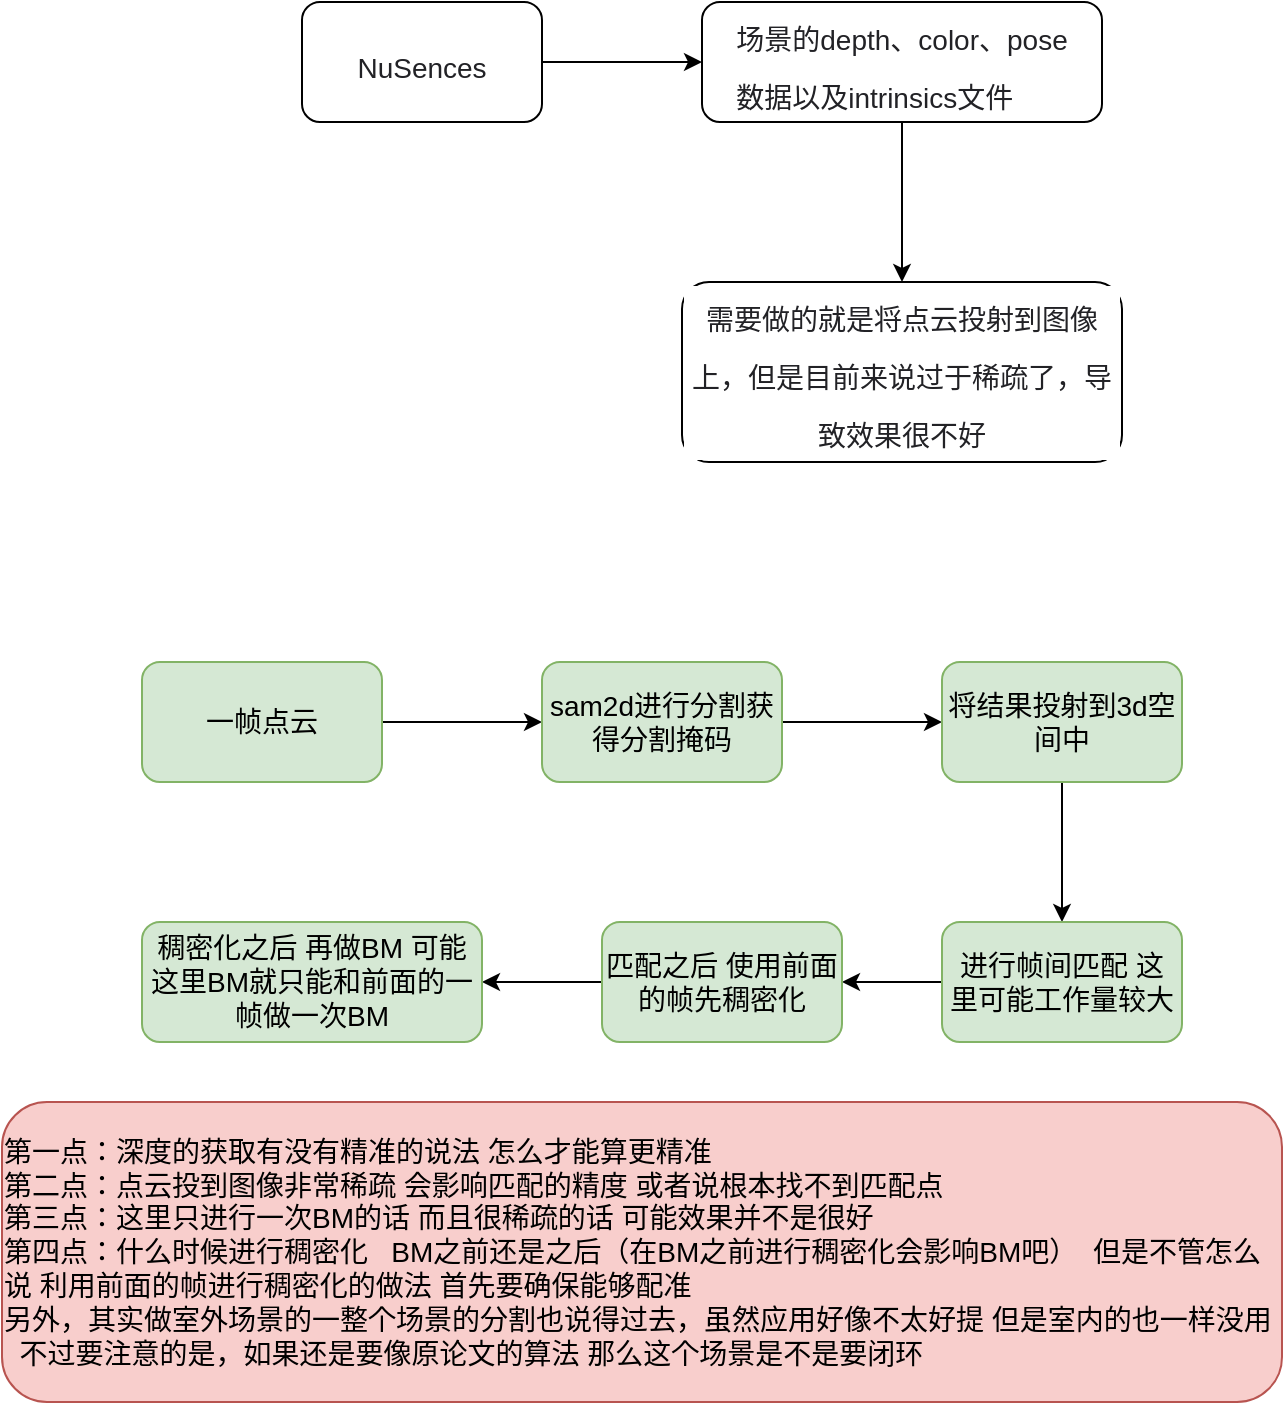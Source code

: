 <mxfile version="26.0.6">
  <diagram name="第 1 页" id="JpGko-9SbhUysqxyV4yx">
    <mxGraphModel dx="780" dy="458" grid="1" gridSize="10" guides="1" tooltips="1" connect="1" arrows="1" fold="1" page="1" pageScale="1" pageWidth="827" pageHeight="1169" math="0" shadow="0">
      <root>
        <mxCell id="0" />
        <mxCell id="1" parent="0" />
        <mxCell id="xcD9lzwnILZLRyMxWDQG-4" value="" style="edgeStyle=orthogonalEdgeStyle;rounded=0;orthogonalLoop=1;jettySize=auto;html=1;" parent="1" source="xcD9lzwnILZLRyMxWDQG-2" target="xcD9lzwnILZLRyMxWDQG-3" edge="1">
          <mxGeometry relative="1" as="geometry" />
        </mxCell>
        <mxCell id="xcD9lzwnILZLRyMxWDQG-2" value="&lt;h1 style=&quot;box-sizing: border-box; outline: 0px; margin: 0px; padding: 0px; overflow-wrap: break-word; color: rgb(34, 34, 38); word-break: break-all; font-variant-ligatures: common-ligatures; text-align: start; background-color: rgb(255, 255, 255);&quot; id=&quot;articleContentId&quot; class=&quot;title-article&quot;&gt;&lt;font face=&quot;Helvetica&quot; style=&quot;font-size: 14px; font-weight: normal;&quot;&gt;NuSences&lt;/font&gt;&lt;/h1&gt;" style="rounded=1;whiteSpace=wrap;html=1;" parent="1" vertex="1">
          <mxGeometry x="250" y="180" width="120" height="60" as="geometry" />
        </mxCell>
        <mxCell id="xcD9lzwnILZLRyMxWDQG-7" value="" style="edgeStyle=orthogonalEdgeStyle;rounded=0;orthogonalLoop=1;jettySize=auto;html=1;" parent="1" source="xcD9lzwnILZLRyMxWDQG-3" target="xcD9lzwnILZLRyMxWDQG-6" edge="1">
          <mxGeometry relative="1" as="geometry" />
        </mxCell>
        <mxCell id="xcD9lzwnILZLRyMxWDQG-3" value="&lt;h1 style=&quot;box-sizing: border-box; outline: 0px; margin: 0px; padding: 0px; overflow-wrap: break-word; word-break: break-all; text-align: start; background-color: rgb(255, 255, 255); color: rgb(34, 34, 38);&quot; id=&quot;articleContentId&quot; class=&quot;title-article&quot;&gt;&lt;font style=&quot;font-weight: normal;&quot; face=&quot;Helvetica&quot;&gt;&lt;span style=&quot;color: light-dark(rgb(34, 34, 38), rgb(207, 207, 211)); font-variant-ligatures: common-ligatures; font-size: 14px;&quot;&gt;场景的depth、color、pose&lt;/span&gt;&lt;/font&gt;&lt;/h1&gt;&lt;h1 style=&quot;box-sizing: border-box; outline: 0px; margin: 0px; padding: 0px; overflow-wrap: break-word; word-break: break-all; text-align: start; background-color: rgb(255, 255, 255); color: rgb(34, 34, 38);&quot; id=&quot;articleContentId&quot; class=&quot;title-article&quot;&gt;&lt;font style=&quot;font-weight: normal;&quot; face=&quot;Helvetica&quot;&gt;&lt;span style=&quot;color: light-dark(rgb(34, 34, 38), rgb(207, 207, 211)); font-variant-ligatures: common-ligatures; font-size: 14px;&quot;&gt;数据以及&lt;/span&gt;&lt;span style=&quot;background-color: transparent; text-align: center; font-size: 14px; font-variant-ligatures: common-ligatures;&quot;&gt;&lt;font color=&quot;#222226&quot;&gt;intrinsics文件&lt;/font&gt;&lt;/span&gt;&lt;/font&gt;&lt;/h1&gt;" style="rounded=1;whiteSpace=wrap;html=1;" parent="1" vertex="1">
          <mxGeometry x="450" y="180" width="200" height="60" as="geometry" />
        </mxCell>
        <mxCell id="xcD9lzwnILZLRyMxWDQG-6" value="&lt;h1 style=&quot;box-sizing: border-box; outline: 0px; margin: 0px; padding: 0px; overflow-wrap: break-word; word-break: break-all; background-color: rgb(255, 255, 255); color: rgb(34, 34, 38);&quot; id=&quot;articleContentId&quot; class=&quot;title-article&quot;&gt;&lt;span style=&quot;font-size: 14px; font-variant-ligatures: common-ligatures; font-weight: 400;&quot;&gt;需要做的就是将点云投射到&lt;/span&gt;&lt;span style=&quot;font-size: 14px; font-variant-ligatures: common-ligatures; font-weight: 400; background-color: light-dark(rgb(255, 255, 255), rgb(18, 18, 18)); color: light-dark(rgb(34, 34, 38), rgb(207, 207, 211));&quot;&gt;图像上，但是目前来说过于稀疏了，导致效果很不好&lt;/span&gt;&lt;/h1&gt;" style="rounded=1;whiteSpace=wrap;html=1;align=center;" parent="1" vertex="1">
          <mxGeometry x="440" y="320" width="220" height="90" as="geometry" />
        </mxCell>
        <mxCell id="xcD9lzwnILZLRyMxWDQG-10" value="" style="edgeStyle=orthogonalEdgeStyle;rounded=0;orthogonalLoop=1;jettySize=auto;html=1;" parent="1" source="xcD9lzwnILZLRyMxWDQG-8" target="xcD9lzwnILZLRyMxWDQG-9" edge="1">
          <mxGeometry relative="1" as="geometry" />
        </mxCell>
        <mxCell id="xcD9lzwnILZLRyMxWDQG-8" value="&lt;span style=&quot;font-size: 14px;&quot;&gt;一帧点云&lt;/span&gt;" style="rounded=1;whiteSpace=wrap;html=1;fillColor=#d5e8d4;strokeColor=#82b366;" parent="1" vertex="1">
          <mxGeometry x="170" y="510" width="120" height="60" as="geometry" />
        </mxCell>
        <mxCell id="xcD9lzwnILZLRyMxWDQG-16" value="" style="edgeStyle=orthogonalEdgeStyle;rounded=0;orthogonalLoop=1;jettySize=auto;html=1;" parent="1" source="xcD9lzwnILZLRyMxWDQG-9" target="xcD9lzwnILZLRyMxWDQG-15" edge="1">
          <mxGeometry relative="1" as="geometry" />
        </mxCell>
        <mxCell id="xcD9lzwnILZLRyMxWDQG-9" value="&lt;span style=&quot;font-size: 14px;&quot;&gt;sam2d进行分割获得分割掩码&lt;/span&gt;" style="rounded=1;whiteSpace=wrap;html=1;fillColor=#d5e8d4;strokeColor=#82b366;" parent="1" vertex="1">
          <mxGeometry x="370" y="510" width="120" height="60" as="geometry" />
        </mxCell>
        <mxCell id="xcD9lzwnILZLRyMxWDQG-18" value="" style="edgeStyle=orthogonalEdgeStyle;rounded=0;orthogonalLoop=1;jettySize=auto;html=1;" parent="1" source="xcD9lzwnILZLRyMxWDQG-15" target="xcD9lzwnILZLRyMxWDQG-17" edge="1">
          <mxGeometry relative="1" as="geometry" />
        </mxCell>
        <mxCell id="xcD9lzwnILZLRyMxWDQG-15" value="&lt;span style=&quot;font-size: 14px;&quot;&gt;将结果投射到3d空间中&lt;/span&gt;" style="rounded=1;whiteSpace=wrap;html=1;fillColor=#d5e8d4;strokeColor=#82b366;" parent="1" vertex="1">
          <mxGeometry x="570" y="510" width="120" height="60" as="geometry" />
        </mxCell>
        <mxCell id="xcD9lzwnILZLRyMxWDQG-20" value="" style="edgeStyle=orthogonalEdgeStyle;rounded=0;orthogonalLoop=1;jettySize=auto;html=1;" parent="1" source="xcD9lzwnILZLRyMxWDQG-17" target="xcD9lzwnILZLRyMxWDQG-19" edge="1">
          <mxGeometry relative="1" as="geometry" />
        </mxCell>
        <mxCell id="xcD9lzwnILZLRyMxWDQG-17" value="&lt;span style=&quot;font-size: 14px;&quot;&gt;进行帧间匹配&amp;nbsp;&lt;/span&gt;&lt;span style=&quot;font-size: 14px; background-color: transparent; color: light-dark(rgb(0, 0, 0), rgb(255, 255, 255));&quot;&gt;这&lt;/span&gt;&lt;div&gt;&lt;span style=&quot;font-size: 14px;&quot;&gt;里可能工作量较大&lt;/span&gt;&lt;/div&gt;" style="rounded=1;whiteSpace=wrap;html=1;fillColor=#d5e8d4;strokeColor=#82b366;" parent="1" vertex="1">
          <mxGeometry x="570" y="640" width="120" height="60" as="geometry" />
        </mxCell>
        <mxCell id="xcD9lzwnILZLRyMxWDQG-22" value="" style="edgeStyle=orthogonalEdgeStyle;rounded=0;orthogonalLoop=1;jettySize=auto;html=1;" parent="1" source="xcD9lzwnILZLRyMxWDQG-19" target="xcD9lzwnILZLRyMxWDQG-21" edge="1">
          <mxGeometry relative="1" as="geometry" />
        </mxCell>
        <mxCell id="xcD9lzwnILZLRyMxWDQG-19" value="&lt;span style=&quot;font-size: 14px;&quot;&gt;匹配之后 使用前面的帧先稠密化&lt;/span&gt;" style="rounded=1;whiteSpace=wrap;html=1;fillColor=#d5e8d4;strokeColor=#82b366;" parent="1" vertex="1">
          <mxGeometry x="400" y="640" width="120" height="60" as="geometry" />
        </mxCell>
        <mxCell id="xcD9lzwnILZLRyMxWDQG-21" value="&lt;span style=&quot;font-size: 14px;&quot;&gt;稠密化之后&amp;nbsp;&lt;/span&gt;&lt;span style=&quot;font-size: 14px; background-color: transparent; color: light-dark(rgb(0, 0, 0), rgb(255, 255, 255));&quot;&gt;再做BM 可能这里BM就只能和前面的一帧做一次BM&lt;/span&gt;" style="rounded=1;whiteSpace=wrap;html=1;fillColor=#d5e8d4;strokeColor=#82b366;" parent="1" vertex="1">
          <mxGeometry x="170" y="640" width="170" height="60" as="geometry" />
        </mxCell>
        <mxCell id="xcD9lzwnILZLRyMxWDQG-25" value="&lt;div style=&quot;text-align: left;&quot;&gt;&lt;span style=&quot;font-size: 14px;&quot;&gt;第一点：深度的获取有没有精准的说法 怎么才能算更精准&lt;/span&gt;&lt;/div&gt;&lt;div style=&quot;text-align: left;&quot;&gt;&lt;span style=&quot;font-size: 14px;&quot;&gt;第二点：点云投到图像非常稀疏 会影响匹配的精度 或者说根本找不到匹配点&lt;/span&gt;&lt;/div&gt;&lt;div style=&quot;text-align: left;&quot;&gt;&lt;span style=&quot;font-size: 14px;&quot;&gt;第三点：这里只进行一次BM的话&amp;nbsp;&lt;/span&gt;&lt;span style=&quot;font-size: 14px; background-color: transparent; color: light-dark(rgb(0, 0, 0), rgb(255, 255, 255));&quot;&gt;而且很稀疏的话&amp;nbsp;&lt;/span&gt;&lt;span style=&quot;font-size: 14px; background-color: transparent; color: light-dark(rgb(0, 0, 0), rgb(255, 255, 255));&quot;&gt;可能效果并不是很好&lt;/span&gt;&lt;/div&gt;&lt;div style=&quot;text-align: left;&quot;&gt;&lt;span style=&quot;font-size: 14px; background-color: transparent; color: light-dark(rgb(0, 0, 0), rgb(255, 255, 255));&quot;&gt;第四点：什么时候进行稠密化&amp;nbsp; &amp;nbsp;BM之前还是之后（在BM之前进行稠密化会影响BM吧）&amp;nbsp; 但是不管怎么说 利用前面的帧进行稠密化的做法 首先要确保能够配准&lt;/span&gt;&lt;/div&gt;&lt;div style=&quot;text-align: left;&quot;&gt;&lt;span style=&quot;font-size: 14px;&quot;&gt;另外，其实做室外场景的一整个场景的分割也说得过去，虽然应用好像不太好提 但是室内的也一样没用&amp;nbsp; &amp;nbsp; 不过要注意的是，如果还是要像原论文的算法 那么这个场景是不是要闭环&lt;/span&gt;&lt;/div&gt;" style="rounded=1;whiteSpace=wrap;html=1;fillColor=#f8cecc;strokeColor=#b85450;" parent="1" vertex="1">
          <mxGeometry x="100" y="730" width="640" height="150" as="geometry" />
        </mxCell>
      </root>
    </mxGraphModel>
  </diagram>
</mxfile>
